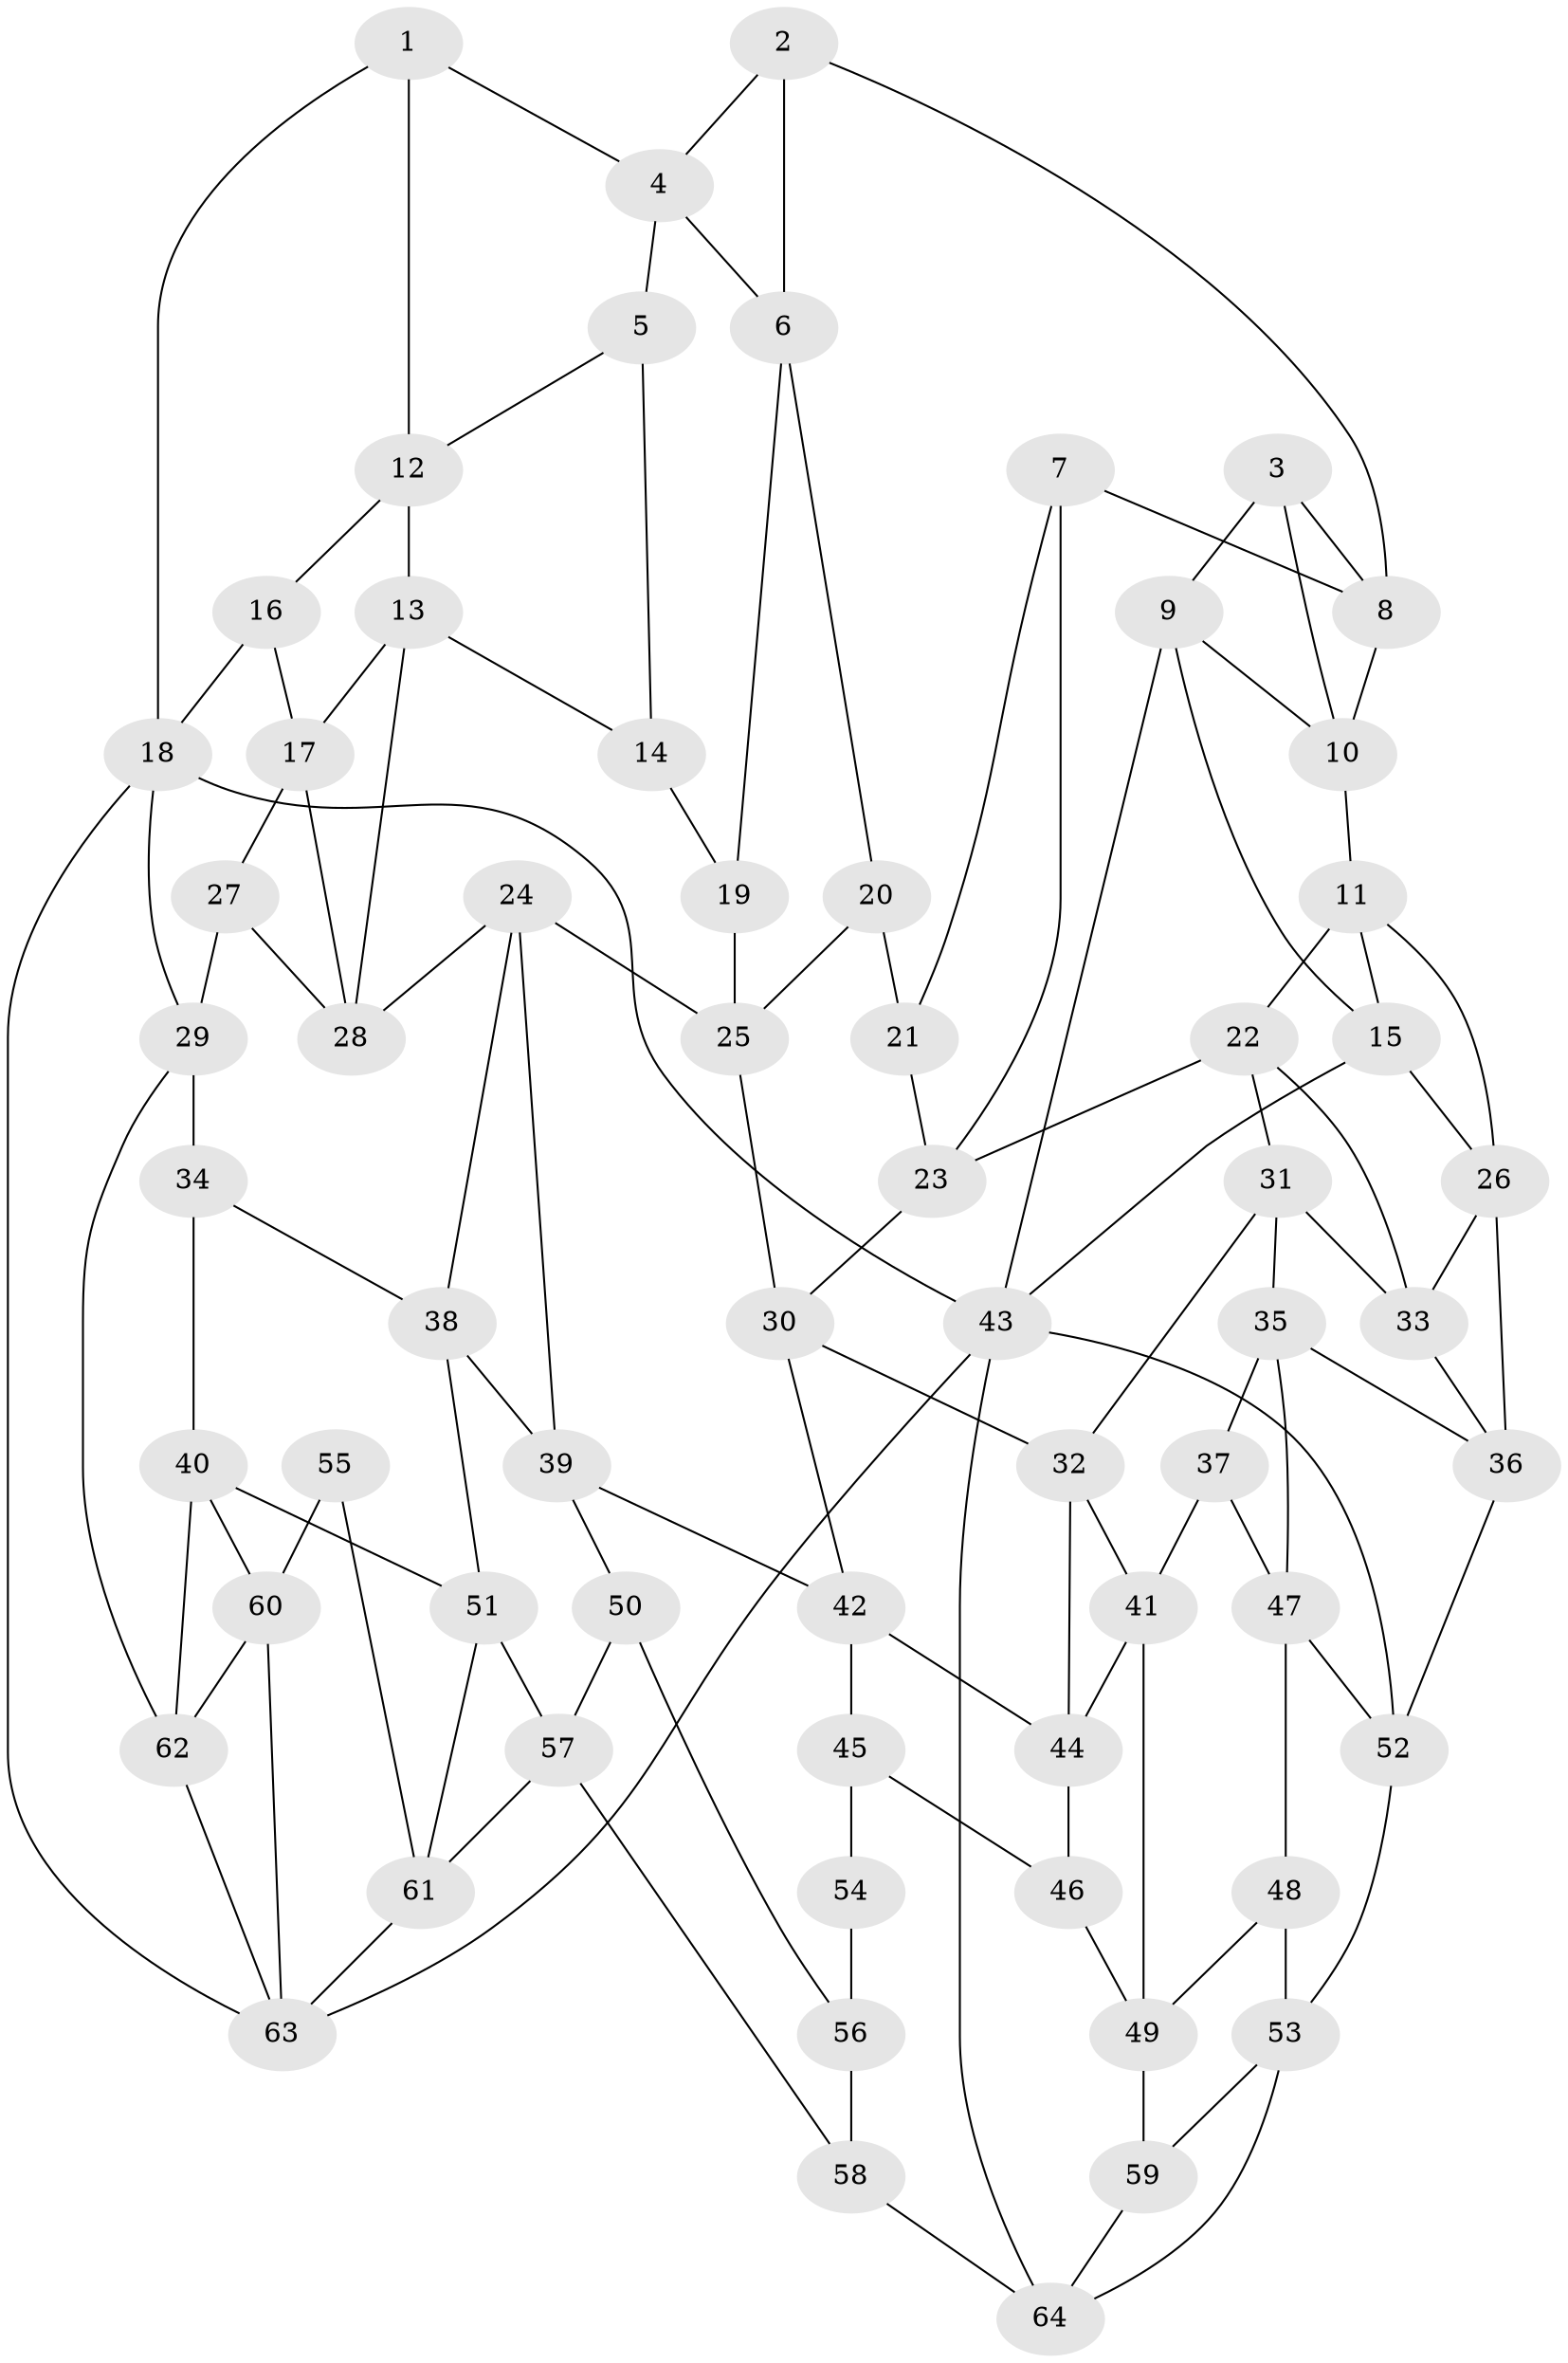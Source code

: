 // original degree distribution, {3: 0.015748031496062992, 4: 0.2204724409448819, 6: 0.1968503937007874, 5: 0.5669291338582677}
// Generated by graph-tools (version 1.1) at 2025/38/03/04/25 23:38:24]
// undirected, 64 vertices, 118 edges
graph export_dot {
  node [color=gray90,style=filled];
  1;
  2;
  3;
  4;
  5;
  6;
  7;
  8;
  9;
  10;
  11;
  12;
  13;
  14;
  15;
  16;
  17;
  18;
  19;
  20;
  21;
  22;
  23;
  24;
  25;
  26;
  27;
  28;
  29;
  30;
  31;
  32;
  33;
  34;
  35;
  36;
  37;
  38;
  39;
  40;
  41;
  42;
  43;
  44;
  45;
  46;
  47;
  48;
  49;
  50;
  51;
  52;
  53;
  54;
  55;
  56;
  57;
  58;
  59;
  60;
  61;
  62;
  63;
  64;
  1 -- 4 [weight=1.0];
  1 -- 12 [weight=1.0];
  1 -- 18 [weight=1.0];
  2 -- 4 [weight=1.0];
  2 -- 6 [weight=1.0];
  2 -- 8 [weight=1.0];
  3 -- 8 [weight=1.0];
  3 -- 9 [weight=1.0];
  3 -- 10 [weight=1.0];
  4 -- 5 [weight=1.0];
  4 -- 6 [weight=1.0];
  5 -- 12 [weight=1.0];
  5 -- 14 [weight=1.0];
  6 -- 19 [weight=1.0];
  6 -- 20 [weight=1.0];
  7 -- 8 [weight=1.0];
  7 -- 21 [weight=1.0];
  7 -- 23 [weight=1.0];
  8 -- 10 [weight=1.0];
  9 -- 10 [weight=1.0];
  9 -- 15 [weight=1.0];
  9 -- 43 [weight=1.0];
  10 -- 11 [weight=1.0];
  11 -- 15 [weight=1.0];
  11 -- 22 [weight=1.0];
  11 -- 26 [weight=1.0];
  12 -- 13 [weight=1.0];
  12 -- 16 [weight=1.0];
  13 -- 14 [weight=1.0];
  13 -- 17 [weight=1.0];
  13 -- 28 [weight=1.0];
  14 -- 19 [weight=2.0];
  15 -- 26 [weight=1.0];
  15 -- 43 [weight=1.0];
  16 -- 17 [weight=1.0];
  16 -- 18 [weight=2.0];
  17 -- 27 [weight=1.0];
  17 -- 28 [weight=1.0];
  18 -- 29 [weight=1.0];
  18 -- 43 [weight=1.0];
  18 -- 63 [weight=1.0];
  19 -- 25 [weight=1.0];
  20 -- 21 [weight=2.0];
  20 -- 25 [weight=1.0];
  21 -- 23 [weight=1.0];
  22 -- 23 [weight=1.0];
  22 -- 31 [weight=1.0];
  22 -- 33 [weight=1.0];
  23 -- 30 [weight=1.0];
  24 -- 25 [weight=1.0];
  24 -- 28 [weight=1.0];
  24 -- 38 [weight=1.0];
  24 -- 39 [weight=1.0];
  25 -- 30 [weight=1.0];
  26 -- 33 [weight=1.0];
  26 -- 36 [weight=1.0];
  27 -- 28 [weight=1.0];
  27 -- 29 [weight=1.0];
  29 -- 34 [weight=1.0];
  29 -- 62 [weight=1.0];
  30 -- 32 [weight=1.0];
  30 -- 42 [weight=1.0];
  31 -- 32 [weight=1.0];
  31 -- 33 [weight=1.0];
  31 -- 35 [weight=1.0];
  32 -- 41 [weight=1.0];
  32 -- 44 [weight=1.0];
  33 -- 36 [weight=1.0];
  34 -- 38 [weight=1.0];
  34 -- 40 [weight=1.0];
  35 -- 36 [weight=1.0];
  35 -- 37 [weight=1.0];
  35 -- 47 [weight=1.0];
  36 -- 52 [weight=1.0];
  37 -- 41 [weight=1.0];
  37 -- 47 [weight=1.0];
  38 -- 39 [weight=1.0];
  38 -- 51 [weight=1.0];
  39 -- 42 [weight=1.0];
  39 -- 50 [weight=1.0];
  40 -- 51 [weight=1.0];
  40 -- 60 [weight=1.0];
  40 -- 62 [weight=1.0];
  41 -- 44 [weight=1.0];
  41 -- 49 [weight=1.0];
  42 -- 44 [weight=1.0];
  42 -- 45 [weight=1.0];
  43 -- 52 [weight=1.0];
  43 -- 63 [weight=1.0];
  43 -- 64 [weight=1.0];
  44 -- 46 [weight=1.0];
  45 -- 46 [weight=1.0];
  45 -- 54 [weight=2.0];
  46 -- 49 [weight=1.0];
  47 -- 48 [weight=1.0];
  47 -- 52 [weight=1.0];
  48 -- 49 [weight=1.0];
  48 -- 53 [weight=1.0];
  49 -- 59 [weight=1.0];
  50 -- 56 [weight=1.0];
  50 -- 57 [weight=1.0];
  51 -- 57 [weight=1.0];
  51 -- 61 [weight=1.0];
  52 -- 53 [weight=1.0];
  53 -- 59 [weight=1.0];
  53 -- 64 [weight=1.0];
  54 -- 56 [weight=2.0];
  55 -- 60 [weight=2.0];
  55 -- 61 [weight=1.0];
  56 -- 58 [weight=1.0];
  57 -- 58 [weight=1.0];
  57 -- 61 [weight=1.0];
  58 -- 64 [weight=1.0];
  59 -- 64 [weight=1.0];
  60 -- 62 [weight=2.0];
  60 -- 63 [weight=1.0];
  61 -- 63 [weight=1.0];
  62 -- 63 [weight=1.0];
}
